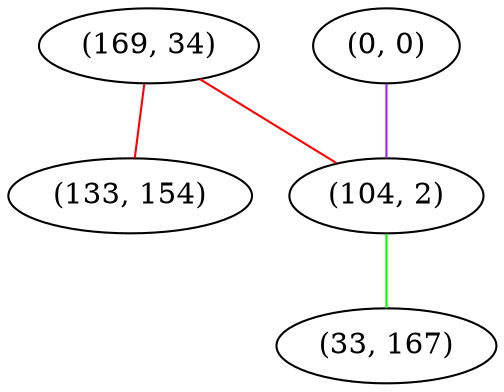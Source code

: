 graph "" {
"(169, 34)";
"(0, 0)";
"(133, 154)";
"(104, 2)";
"(33, 167)";
"(169, 34)" -- "(133, 154)"  [color=red, key=0, weight=1];
"(169, 34)" -- "(104, 2)"  [color=red, key=0, weight=1];
"(0, 0)" -- "(104, 2)"  [color=purple, key=0, weight=4];
"(104, 2)" -- "(33, 167)"  [color=green, key=0, weight=2];
}
